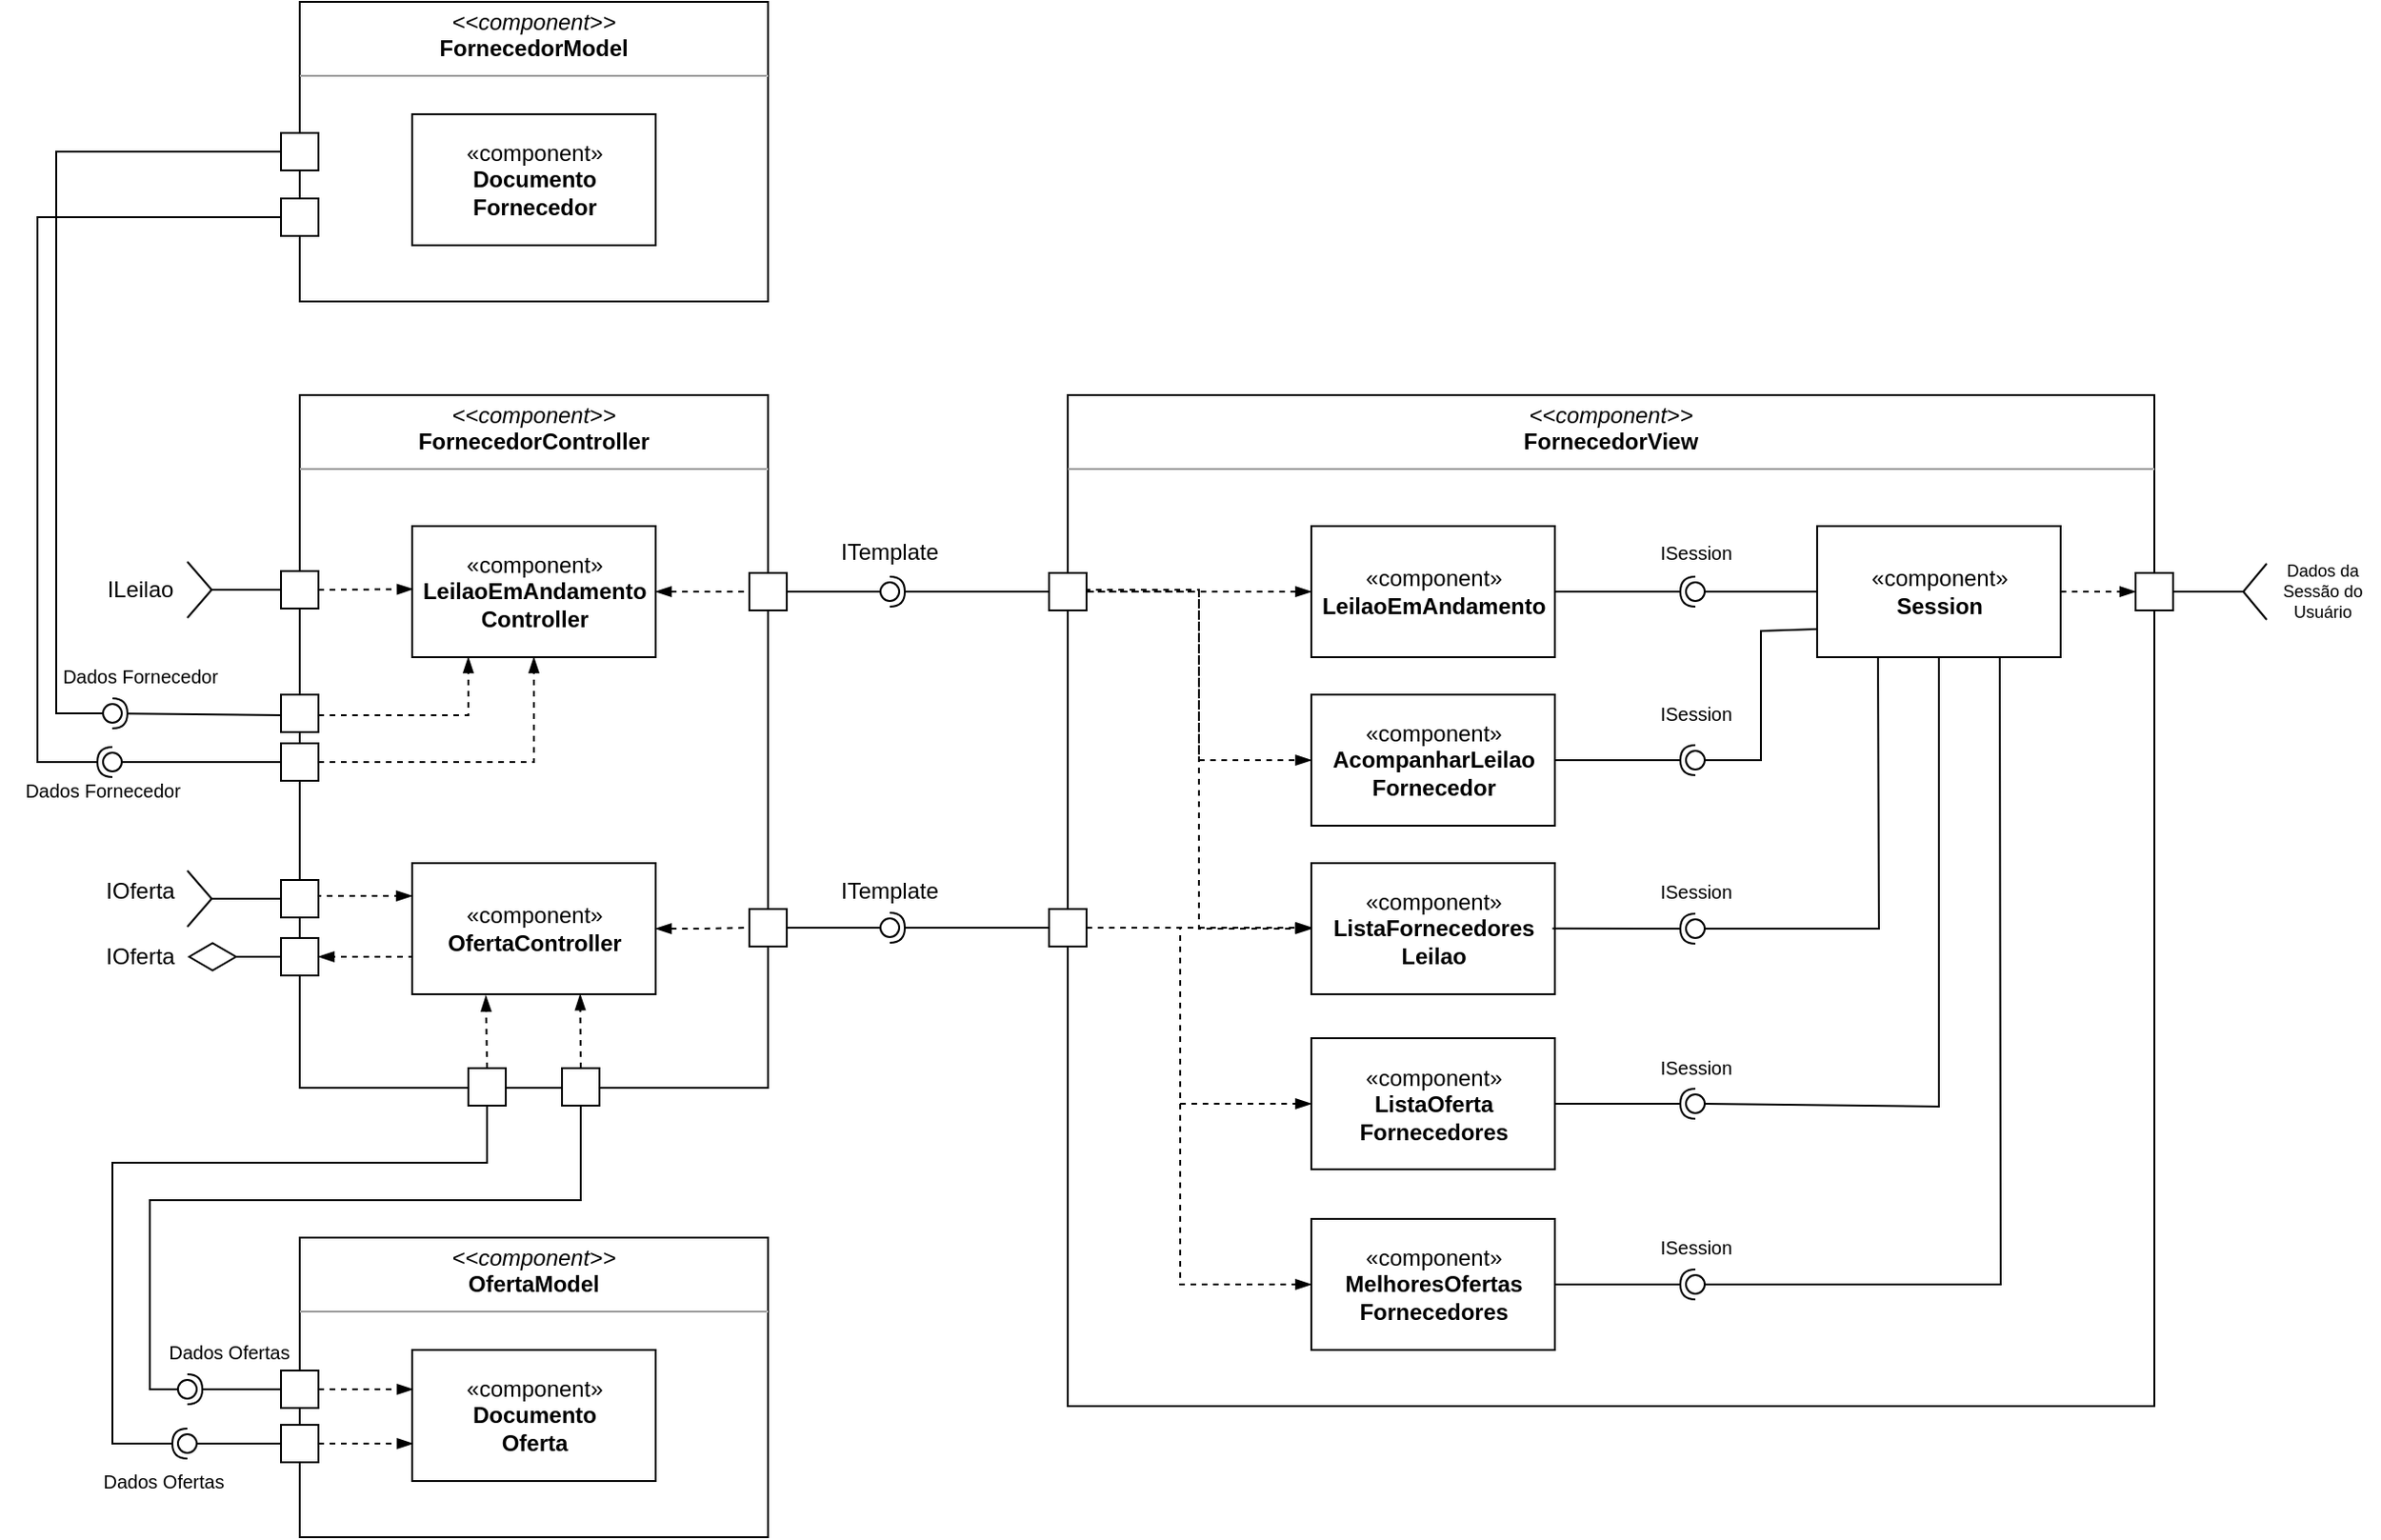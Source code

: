 <mxfile version="13.7.3" type="device"><diagram id="gcP-zUikWNP-_VO1i6bN" name="Page-1"><mxGraphModel dx="3595" dy="1735" grid="1" gridSize="10" guides="1" tooltips="1" connect="1" arrows="1" fold="1" page="1" pageScale="1" pageWidth="1169" pageHeight="827" math="0" shadow="0"><root><mxCell id="0"/><mxCell id="1" parent="0"/><mxCell id="m5oU41wqeyeOTkwFRVO8-5" value="&lt;p style=&quot;margin: 0px ; margin-top: 4px ; text-align: center&quot;&gt;&lt;i&gt;&amp;lt;&amp;lt;component&amp;gt;&amp;gt;&lt;/i&gt;&lt;br&gt;&lt;b&gt;FornecedorController&lt;/b&gt;&lt;/p&gt;&lt;hr size=&quot;1&quot;&gt;&lt;p style=&quot;margin: 0px ; margin-left: 4px&quot;&gt;&lt;/p&gt;&lt;p style=&quot;margin: 0px ; margin-left: 4px&quot;&gt;&lt;br&gt;&lt;/p&gt;" style="verticalAlign=top;align=left;overflow=fill;fontSize=12;fontFamily=Helvetica;html=1;" parent="1" vertex="1"><mxGeometry x="-380" y="70" width="250" height="370" as="geometry"/></mxCell><mxCell id="m5oU41wqeyeOTkwFRVO8-6" value="&lt;p style=&quot;margin: 0px ; margin-top: 4px ; text-align: center&quot;&gt;&lt;i&gt;&amp;lt;&amp;lt;component&amp;gt;&amp;gt;&lt;/i&gt;&lt;br&gt;&lt;b&gt;FornecedorView&lt;/b&gt;&lt;/p&gt;&lt;hr size=&quot;1&quot;&gt;&lt;p style=&quot;margin: 0px ; margin-left: 4px&quot;&gt;&lt;/p&gt;&lt;p style=&quot;margin: 0px ; margin-left: 4px&quot;&gt;&lt;br&gt;&lt;/p&gt;" style="verticalAlign=top;align=left;overflow=fill;fontSize=12;fontFamily=Helvetica;html=1;" parent="1" vertex="1"><mxGeometry x="30" y="70" width="580" height="540" as="geometry"/></mxCell><mxCell id="m5oU41wqeyeOTkwFRVO8-15" value="«component»&lt;br&gt;&lt;b&gt;LeilaoEmAndamento&lt;br&gt;&lt;/b&gt;" style="html=1;dropTarget=0;" parent="1" vertex="1"><mxGeometry x="160" y="140" width="130" height="70" as="geometry"/></mxCell><mxCell id="m5oU41wqeyeOTkwFRVO8-17" value="«component»&lt;br&gt;&lt;b&gt;Session&lt;/b&gt;" style="html=1;dropTarget=0;" parent="1" vertex="1"><mxGeometry x="430" y="140" width="130" height="70" as="geometry"/></mxCell><mxCell id="m5oU41wqeyeOTkwFRVO8-30" value="«component»&lt;br&gt;&lt;b&gt;LeilaoEmAndamento&lt;br&gt;Controller&lt;br&gt;&lt;/b&gt;" style="html=1;dropTarget=0;" parent="1" vertex="1"><mxGeometry x="-320" y="140" width="130" height="70" as="geometry"/></mxCell><mxCell id="8lgJNsQd9xYYkKIp79Z1-60" style="edgeStyle=orthogonalEdgeStyle;rounded=0;orthogonalLoop=1;jettySize=auto;html=1;exitX=1;exitY=0.5;exitDx=0;exitDy=0;entryX=0;entryY=0.5;entryDx=0;entryDy=0;dashed=1;endArrow=blockThin;endFill=1;fontSize=9;" parent="1" source="m5oU41wqeyeOTkwFRVO8-39" target="8lgJNsQd9xYYkKIp79Z1-32" edge="1"><mxGeometry relative="1" as="geometry"/></mxCell><mxCell id="8lgJNsQd9xYYkKIp79Z1-61" style="edgeStyle=orthogonalEdgeStyle;rounded=0;orthogonalLoop=1;jettySize=auto;html=1;exitX=1;exitY=0.5;exitDx=0;exitDy=0;dashed=1;endArrow=blockThin;endFill=1;fontSize=9;" parent="1" source="m5oU41wqeyeOTkwFRVO8-39" target="8lgJNsQd9xYYkKIp79Z1-34" edge="1"><mxGeometry relative="1" as="geometry"><Array as="points"><mxPoint x="40" y="174"/><mxPoint x="100" y="174"/><mxPoint x="100" y="355"/></Array></mxGeometry></mxCell><mxCell id="m5oU41wqeyeOTkwFRVO8-39" value="" style="rounded=0;whiteSpace=wrap;html=1;" parent="1" vertex="1"><mxGeometry x="20" y="165" width="20" height="20" as="geometry"/></mxCell><mxCell id="m5oU41wqeyeOTkwFRVO8-46" value="" style="endArrow=blockThin;dashed=1;html=1;exitX=1;exitY=0.5;exitDx=0;exitDy=0;entryX=0;entryY=0.5;entryDx=0;entryDy=0;endFill=1;" parent="1" source="m5oU41wqeyeOTkwFRVO8-17" target="m5oU41wqeyeOTkwFRVO8-41" edge="1"><mxGeometry width="50" height="50" relative="1" as="geometry"><mxPoint x="590" y="180" as="sourcePoint"/><mxPoint x="640" y="130" as="targetPoint"/></mxGeometry></mxCell><mxCell id="m5oU41wqeyeOTkwFRVO8-47" value="Dados da&lt;br style=&quot;font-size: 9px;&quot;&gt;Sessão do &lt;br style=&quot;font-size: 9px;&quot;&gt;Usuário" style="text;html=1;strokeColor=none;fillColor=none;align=center;verticalAlign=middle;whiteSpace=wrap;rounded=0;fontSize=9;" parent="1" vertex="1"><mxGeometry x="670" y="155" width="60" height="40" as="geometry"/></mxCell><mxCell id="m5oU41wqeyeOTkwFRVO8-48" value="" style="rounded=0;orthogonalLoop=1;jettySize=auto;html=1;endArrow=none;endFill=0;fontSize=10;exitX=0;exitY=0.5;exitDx=0;exitDy=0;" parent="1" source="m5oU41wqeyeOTkwFRVO8-17" target="m5oU41wqeyeOTkwFRVO8-50" edge="1"><mxGeometry relative="1" as="geometry"><mxPoint x="420" y="160" as="sourcePoint"/></mxGeometry></mxCell><mxCell id="m5oU41wqeyeOTkwFRVO8-49" value="" style="rounded=0;orthogonalLoop=1;jettySize=auto;html=1;endArrow=halfCircle;endFill=0;entryX=0.5;entryY=0.5;entryDx=0;entryDy=0;endSize=6;strokeWidth=1;fontSize=10;exitX=1;exitY=0.5;exitDx=0;exitDy=0;" parent="1" source="m5oU41wqeyeOTkwFRVO8-15" target="m5oU41wqeyeOTkwFRVO8-50" edge="1"><mxGeometry relative="1" as="geometry"><mxPoint x="280" y="160" as="sourcePoint"/></mxGeometry></mxCell><mxCell id="m5oU41wqeyeOTkwFRVO8-50" value="" style="ellipse;whiteSpace=wrap;html=1;fontFamily=Helvetica;fontSize=12;fontColor=#000000;align=center;strokeColor=#000000;fillColor=#ffffff;points=[];aspect=fixed;resizable=0;" parent="1" vertex="1"><mxGeometry x="360" y="170" width="10" height="10" as="geometry"/></mxCell><mxCell id="m5oU41wqeyeOTkwFRVO8-51" value="&lt;font color=&quot;#000000&quot; size=&quot;1&quot;&gt;ISession&lt;/font&gt;" style="text;html=1;strokeColor=none;fillColor=none;align=center;verticalAlign=middle;whiteSpace=wrap;rounded=0;fontSize=10;fontColor=#FF0000;" parent="1" vertex="1"><mxGeometry x="327.5" y="139.25" width="75" height="29.5" as="geometry"/></mxCell><mxCell id="m5oU41wqeyeOTkwFRVO8-66" value="" style="endArrow=none;dashed=1;html=1;fontSize=10;fontColor=#FF0000;entryX=1;entryY=0.5;entryDx=0;entryDy=0;exitX=0;exitY=0.5;exitDx=0;exitDy=0;endFill=0;startArrow=blockThin;startFill=1;" parent="1" source="m5oU41wqeyeOTkwFRVO8-15" target="m5oU41wqeyeOTkwFRVO8-39" edge="1"><mxGeometry width="50" height="50" relative="1" as="geometry"><mxPoint x="260" y="220" as="sourcePoint"/><mxPoint x="310" y="170" as="targetPoint"/></mxGeometry></mxCell><mxCell id="m5oU41wqeyeOTkwFRVO8-121" value="" style="rounded=0;whiteSpace=wrap;html=1;" parent="1" vertex="1"><mxGeometry x="-140" y="165" width="20" height="20" as="geometry"/></mxCell><mxCell id="m5oU41wqeyeOTkwFRVO8-125" value="" style="endArrow=none;dashed=1;html=1;fontSize=9;fontColor=#000000;entryX=0;entryY=0.5;entryDx=0;entryDy=0;exitX=1;exitY=0.5;exitDx=0;exitDy=0;startArrow=blockThin;startFill=1;" parent="1" source="m5oU41wqeyeOTkwFRVO8-30" target="m5oU41wqeyeOTkwFRVO8-121" edge="1"><mxGeometry width="50" height="50" relative="1" as="geometry"><mxPoint x="-200.32" y="135.29" as="sourcePoint"/><mxPoint x="-50" y="200" as="targetPoint"/></mxGeometry></mxCell><mxCell id="m5oU41wqeyeOTkwFRVO8-143" value="" style="rounded=0;orthogonalLoop=1;jettySize=auto;html=1;endArrow=none;endFill=0;fontSize=9;fontColor=#000000;exitX=1;exitY=0.5;exitDx=0;exitDy=0;" parent="1" source="m5oU41wqeyeOTkwFRVO8-121" target="m5oU41wqeyeOTkwFRVO8-145" edge="1"><mxGeometry relative="1" as="geometry"><mxPoint x="-110" y="130" as="sourcePoint"/></mxGeometry></mxCell><mxCell id="m5oU41wqeyeOTkwFRVO8-144" value="" style="rounded=0;orthogonalLoop=1;jettySize=auto;html=1;endArrow=halfCircle;endFill=0;entryX=0.5;entryY=0.5;entryDx=0;entryDy=0;endSize=6;strokeWidth=1;fontSize=9;fontColor=#000000;exitX=0;exitY=0.5;exitDx=0;exitDy=0;" parent="1" source="m5oU41wqeyeOTkwFRVO8-39" target="m5oU41wqeyeOTkwFRVO8-145" edge="1"><mxGeometry relative="1" as="geometry"><mxPoint x="-70" y="130" as="sourcePoint"/><Array as="points"/></mxGeometry></mxCell><mxCell id="m5oU41wqeyeOTkwFRVO8-145" value="" style="ellipse;whiteSpace=wrap;html=1;fontFamily=Helvetica;fontSize=12;fontColor=#000000;align=center;strokeColor=#000000;fillColor=#ffffff;points=[];aspect=fixed;resizable=0;" parent="1" vertex="1"><mxGeometry x="-70" y="170" width="10" height="10" as="geometry"/></mxCell><mxCell id="8lgJNsQd9xYYkKIp79Z1-2" value="" style="group" parent="1" vertex="1" connectable="0"><mxGeometry x="600" y="160" width="70" height="30" as="geometry"/></mxCell><mxCell id="m5oU41wqeyeOTkwFRVO8-41" value="" style="rounded=0;whiteSpace=wrap;html=1;" parent="8lgJNsQd9xYYkKIp79Z1-2" vertex="1"><mxGeometry y="5" width="20" height="20" as="geometry"/></mxCell><mxCell id="m5oU41wqeyeOTkwFRVO8-45" value="" style="group" parent="8lgJNsQd9xYYkKIp79Z1-2" vertex="1" connectable="0"><mxGeometry x="20" width="50" height="30" as="geometry"/></mxCell><mxCell id="m5oU41wqeyeOTkwFRVO8-42" value="" style="endArrow=none;html=1;" parent="m5oU41wqeyeOTkwFRVO8-45" edge="1"><mxGeometry width="50" height="50" relative="1" as="geometry"><mxPoint x="37.5" y="15" as="sourcePoint"/><mxPoint x="50" as="targetPoint"/></mxGeometry></mxCell><mxCell id="m5oU41wqeyeOTkwFRVO8-43" value="" style="endArrow=none;html=1;" parent="m5oU41wqeyeOTkwFRVO8-45" edge="1"><mxGeometry width="50" height="50" relative="1" as="geometry"><mxPoint x="37.5" y="15" as="sourcePoint"/><mxPoint x="50" y="30" as="targetPoint"/></mxGeometry></mxCell><mxCell id="m5oU41wqeyeOTkwFRVO8-44" value="" style="endArrow=none;html=1;" parent="m5oU41wqeyeOTkwFRVO8-45" edge="1"><mxGeometry width="50" height="50" relative="1" as="geometry"><mxPoint y="15" as="sourcePoint"/><mxPoint x="37.5" y="15" as="targetPoint"/></mxGeometry></mxCell><mxCell id="8lgJNsQd9xYYkKIp79Z1-3" value="" style="group;rotation=-180;" parent="1" vertex="1" connectable="0"><mxGeometry x="-440" y="159" width="70" height="30" as="geometry"/></mxCell><mxCell id="8lgJNsQd9xYYkKIp79Z1-4" value="" style="rounded=0;whiteSpace=wrap;html=1;rotation=-180;" parent="8lgJNsQd9xYYkKIp79Z1-3" vertex="1"><mxGeometry x="50" y="5" width="20" height="20" as="geometry"/></mxCell><mxCell id="8lgJNsQd9xYYkKIp79Z1-5" value="" style="group;rotation=-180;" parent="8lgJNsQd9xYYkKIp79Z1-3" vertex="1" connectable="0"><mxGeometry width="50" height="30" as="geometry"/></mxCell><mxCell id="8lgJNsQd9xYYkKIp79Z1-6" value="" style="endArrow=none;html=1;" parent="8lgJNsQd9xYYkKIp79Z1-5" edge="1"><mxGeometry width="50" height="50" relative="1" as="geometry"><mxPoint x="13" y="15" as="sourcePoint"/><mxPoint y="30" as="targetPoint"/></mxGeometry></mxCell><mxCell id="8lgJNsQd9xYYkKIp79Z1-7" value="" style="endArrow=none;html=1;" parent="8lgJNsQd9xYYkKIp79Z1-5" edge="1"><mxGeometry width="50" height="50" relative="1" as="geometry"><mxPoint x="13" y="15" as="sourcePoint"/><mxPoint as="targetPoint"/></mxGeometry></mxCell><mxCell id="8lgJNsQd9xYYkKIp79Z1-8" value="" style="endArrow=none;html=1;" parent="8lgJNsQd9xYYkKIp79Z1-5" edge="1"><mxGeometry width="50" height="50" relative="1" as="geometry"><mxPoint x="50" y="15" as="sourcePoint"/><mxPoint x="13" y="15" as="targetPoint"/></mxGeometry></mxCell><mxCell id="8lgJNsQd9xYYkKIp79Z1-11" value="ILeilao" style="text;html=1;strokeColor=none;fillColor=none;align=center;verticalAlign=middle;whiteSpace=wrap;rounded=0;" parent="1" vertex="1"><mxGeometry x="-490" y="164" width="50" height="20" as="geometry"/></mxCell><mxCell id="8lgJNsQd9xYYkKIp79Z1-19" value="" style="group" parent="1" vertex="1" connectable="0"><mxGeometry x="-390" y="360" width="20" height="20" as="geometry"/></mxCell><mxCell id="8lgJNsQd9xYYkKIp79Z1-20" value="" style="rounded=0;whiteSpace=wrap;html=1;" parent="8lgJNsQd9xYYkKIp79Z1-19" vertex="1"><mxGeometry width="20" height="20" as="geometry"/></mxCell><mxCell id="8lgJNsQd9xYYkKIp79Z1-21" value="" style="endArrow=diamondThin;endFill=0;endSize=24;html=1;fontSize=9;fontColor=#000000;exitX=0;exitY=0.5;exitDx=0;exitDy=0;" parent="8lgJNsQd9xYYkKIp79Z1-19" source="8lgJNsQd9xYYkKIp79Z1-20" edge="1"><mxGeometry width="160" relative="1" as="geometry"><mxPoint x="-251" y="94" as="sourcePoint"/><mxPoint x="-50" y="10" as="targetPoint"/></mxGeometry></mxCell><mxCell id="8lgJNsQd9xYYkKIp79Z1-22" value="IOferta" style="text;html=1;strokeColor=none;fillColor=none;align=center;verticalAlign=middle;whiteSpace=wrap;rounded=0;" parent="1" vertex="1"><mxGeometry x="-490" y="360" width="50" height="20" as="geometry"/></mxCell><mxCell id="8lgJNsQd9xYYkKIp79Z1-24" value="" style="endArrow=blockThin;html=1;exitX=0;exitY=0.5;exitDx=0;exitDy=0;entryX=0.003;entryY=0.481;entryDx=0;entryDy=0;entryPerimeter=0;dashed=1;endFill=1;" parent="1" source="8lgJNsQd9xYYkKIp79Z1-4" target="m5oU41wqeyeOTkwFRVO8-30" edge="1"><mxGeometry width="50" height="50" relative="1" as="geometry"><mxPoint x="80" y="250" as="sourcePoint"/><mxPoint x="130" y="200" as="targetPoint"/></mxGeometry></mxCell><mxCell id="8lgJNsQd9xYYkKIp79Z1-31" value="ITemplate" style="text;html=1;strokeColor=none;fillColor=none;align=center;verticalAlign=middle;whiteSpace=wrap;rounded=0;" parent="1" vertex="1"><mxGeometry x="-90" y="144" width="50" height="20" as="geometry"/></mxCell><mxCell id="8lgJNsQd9xYYkKIp79Z1-32" value="«component»&lt;br&gt;&lt;b&gt;AcompanharLeilao&lt;br&gt;Fornecedor&lt;br&gt;&lt;/b&gt;" style="html=1;dropTarget=0;" parent="1" vertex="1"><mxGeometry x="160" y="230" width="130" height="70" as="geometry"/></mxCell><mxCell id="8lgJNsQd9xYYkKIp79Z1-37" style="edgeStyle=orthogonalEdgeStyle;rounded=0;orthogonalLoop=1;jettySize=auto;html=1;exitX=0;exitY=0.5;exitDx=0;exitDy=0;entryX=1;entryY=0.5;entryDx=0;entryDy=0;dashed=1;endArrow=blockThin;endFill=1;fontSize=9;" parent="1" source="8lgJNsQd9xYYkKIp79Z1-33" target="8lgJNsQd9xYYkKIp79Z1-20" edge="1"><mxGeometry relative="1" as="geometry"><Array as="points"><mxPoint x="-300" y="370"/></Array></mxGeometry></mxCell><mxCell id="8lgJNsQd9xYYkKIp79Z1-70" style="edgeStyle=orthogonalEdgeStyle;rounded=0;orthogonalLoop=1;jettySize=auto;html=1;exitX=1;exitY=0.5;exitDx=0;exitDy=0;entryX=0;entryY=0.5;entryDx=0;entryDy=0;dashed=1;endArrow=none;endFill=0;fontSize=9;startArrow=blockThin;startFill=1;" parent="1" source="8lgJNsQd9xYYkKIp79Z1-33" target="8lgJNsQd9xYYkKIp79Z1-54" edge="1"><mxGeometry relative="1" as="geometry"/></mxCell><mxCell id="8lgJNsQd9xYYkKIp79Z1-33" value="«component»&lt;br&gt;&lt;b&gt;OfertaController&lt;/b&gt;" style="html=1;dropTarget=0;" parent="1" vertex="1"><mxGeometry x="-320" y="320" width="130" height="70" as="geometry"/></mxCell><mxCell id="8lgJNsQd9xYYkKIp79Z1-34" value="«component»&lt;br&gt;&lt;b&gt;ListaFornecedores&lt;br&gt;Leilao&lt;br&gt;&lt;/b&gt;" style="html=1;dropTarget=0;" parent="1" vertex="1"><mxGeometry x="160" y="320" width="130" height="70" as="geometry"/></mxCell><mxCell id="8lgJNsQd9xYYkKIp79Z1-48" value="" style="rounded=0;orthogonalLoop=1;jettySize=auto;html=1;endArrow=none;endFill=0;fontSize=9;exitX=0;exitY=0.75;exitDx=0;exitDy=0;" parent="1" target="8lgJNsQd9xYYkKIp79Z1-50" edge="1"><mxGeometry relative="1" as="geometry"><mxPoint x="430" y="195" as="sourcePoint"/><Array as="points"><mxPoint x="400" y="196"/><mxPoint x="400" y="265"/></Array></mxGeometry></mxCell><mxCell id="8lgJNsQd9xYYkKIp79Z1-49" value="" style="rounded=0;orthogonalLoop=1;jettySize=auto;html=1;endArrow=halfCircle;endFill=0;entryX=0.5;entryY=0.5;entryDx=0;entryDy=0;endSize=6;strokeWidth=1;fontSize=9;exitX=1;exitY=0.5;exitDx=0;exitDy=0;" parent="1" source="8lgJNsQd9xYYkKIp79Z1-32" target="8lgJNsQd9xYYkKIp79Z1-50" edge="1"><mxGeometry relative="1" as="geometry"><mxPoint x="290" y="357.5" as="sourcePoint"/></mxGeometry></mxCell><mxCell id="8lgJNsQd9xYYkKIp79Z1-50" value="" style="ellipse;whiteSpace=wrap;html=1;fontFamily=Helvetica;fontSize=12;fontColor=#000000;align=center;strokeColor=#000000;fillColor=#ffffff;points=[];aspect=fixed;resizable=0;" parent="1" vertex="1"><mxGeometry x="360" y="260" width="10" height="10" as="geometry"/></mxCell><mxCell id="8lgJNsQd9xYYkKIp79Z1-71" style="edgeStyle=orthogonalEdgeStyle;rounded=0;orthogonalLoop=1;jettySize=auto;html=1;exitX=1;exitY=0.5;exitDx=0;exitDy=0;dashed=1;endArrow=blockThin;endFill=1;fontSize=9;" parent="1" source="8lgJNsQd9xYYkKIp79Z1-52" edge="1"><mxGeometry relative="1" as="geometry"><mxPoint x="160" y="354.429" as="targetPoint"/></mxGeometry></mxCell><mxCell id="8lgJNsQd9xYYkKIp79Z1-77" style="edgeStyle=orthogonalEdgeStyle;rounded=0;orthogonalLoop=1;jettySize=auto;html=1;exitX=1;exitY=0.5;exitDx=0;exitDy=0;entryX=0;entryY=0.5;entryDx=0;entryDy=0;endArrow=blockThin;endFill=1;fontSize=9;dashed=1;" parent="1" source="8lgJNsQd9xYYkKIp79Z1-52" target="8lgJNsQd9xYYkKIp79Z1-75" edge="1"><mxGeometry relative="1" as="geometry"><Array as="points"><mxPoint x="90" y="354"/><mxPoint x="90" y="448"/></Array></mxGeometry></mxCell><mxCell id="8lgJNsQd9xYYkKIp79Z1-78" style="edgeStyle=orthogonalEdgeStyle;rounded=0;orthogonalLoop=1;jettySize=auto;html=1;exitX=1;exitY=0.5;exitDx=0;exitDy=0;entryX=0;entryY=0.5;entryDx=0;entryDy=0;dashed=1;endArrow=blockThin;endFill=1;fontSize=9;" parent="1" source="8lgJNsQd9xYYkKIp79Z1-52" target="8lgJNsQd9xYYkKIp79Z1-76" edge="1"><mxGeometry relative="1" as="geometry"><Array as="points"><mxPoint x="90" y="354"/><mxPoint x="90" y="545"/></Array></mxGeometry></mxCell><mxCell id="8lgJNsQd9xYYkKIp79Z1-52" value="" style="rounded=0;whiteSpace=wrap;html=1;" parent="1" vertex="1"><mxGeometry x="20" y="344.5" width="20" height="20" as="geometry"/></mxCell><mxCell id="8lgJNsQd9xYYkKIp79Z1-54" value="" style="rounded=0;whiteSpace=wrap;html=1;" parent="1" vertex="1"><mxGeometry x="-140" y="344.5" width="20" height="20" as="geometry"/></mxCell><mxCell id="8lgJNsQd9xYYkKIp79Z1-55" value="" style="rounded=0;orthogonalLoop=1;jettySize=auto;html=1;endArrow=none;endFill=0;fontSize=9;exitX=1;exitY=0.5;exitDx=0;exitDy=0;" parent="1" source="8lgJNsQd9xYYkKIp79Z1-54" target="8lgJNsQd9xYYkKIp79Z1-57" edge="1"><mxGeometry relative="1" as="geometry"><mxPoint x="-85" y="354.5" as="sourcePoint"/></mxGeometry></mxCell><mxCell id="8lgJNsQd9xYYkKIp79Z1-56" value="" style="rounded=0;orthogonalLoop=1;jettySize=auto;html=1;endArrow=halfCircle;endFill=0;entryX=0.5;entryY=0.5;entryDx=0;entryDy=0;endSize=6;strokeWidth=1;fontSize=9;exitX=0;exitY=0.5;exitDx=0;exitDy=0;" parent="1" source="8lgJNsQd9xYYkKIp79Z1-52" target="8lgJNsQd9xYYkKIp79Z1-57" edge="1"><mxGeometry relative="1" as="geometry"><mxPoint x="-45" y="354.5" as="sourcePoint"/></mxGeometry></mxCell><mxCell id="8lgJNsQd9xYYkKIp79Z1-57" value="" style="ellipse;whiteSpace=wrap;html=1;fontFamily=Helvetica;fontSize=12;fontColor=#000000;align=center;strokeColor=#000000;fillColor=#ffffff;points=[];aspect=fixed;resizable=0;" parent="1" vertex="1"><mxGeometry x="-70" y="349.5" width="10" height="10" as="geometry"/></mxCell><mxCell id="8lgJNsQd9xYYkKIp79Z1-58" value="ITemplate" style="text;html=1;strokeColor=none;fillColor=none;align=center;verticalAlign=middle;whiteSpace=wrap;rounded=0;" parent="1" vertex="1"><mxGeometry x="-90" y="324.5" width="50" height="20" as="geometry"/></mxCell><mxCell id="8lgJNsQd9xYYkKIp79Z1-62" value="" style="group;rotation=-180;" parent="1" vertex="1" connectable="0"><mxGeometry x="-440" y="324" width="70" height="30" as="geometry"/></mxCell><mxCell id="8lgJNsQd9xYYkKIp79Z1-63" value="" style="rounded=0;whiteSpace=wrap;html=1;rotation=-180;" parent="8lgJNsQd9xYYkKIp79Z1-62" vertex="1"><mxGeometry x="50" y="5" width="20" height="20" as="geometry"/></mxCell><mxCell id="8lgJNsQd9xYYkKIp79Z1-64" value="" style="group;rotation=-180;" parent="8lgJNsQd9xYYkKIp79Z1-62" vertex="1" connectable="0"><mxGeometry width="50" height="30" as="geometry"/></mxCell><mxCell id="8lgJNsQd9xYYkKIp79Z1-65" value="" style="endArrow=none;html=1;" parent="8lgJNsQd9xYYkKIp79Z1-64" edge="1"><mxGeometry width="50" height="50" relative="1" as="geometry"><mxPoint x="13" y="15" as="sourcePoint"/><mxPoint y="30" as="targetPoint"/></mxGeometry></mxCell><mxCell id="8lgJNsQd9xYYkKIp79Z1-66" value="" style="endArrow=none;html=1;" parent="8lgJNsQd9xYYkKIp79Z1-64" edge="1"><mxGeometry width="50" height="50" relative="1" as="geometry"><mxPoint x="13" y="15" as="sourcePoint"/><mxPoint as="targetPoint"/></mxGeometry></mxCell><mxCell id="8lgJNsQd9xYYkKIp79Z1-67" value="" style="endArrow=none;html=1;" parent="8lgJNsQd9xYYkKIp79Z1-64" edge="1"><mxGeometry width="50" height="50" relative="1" as="geometry"><mxPoint x="50" y="15" as="sourcePoint"/><mxPoint x="13" y="15" as="targetPoint"/></mxGeometry></mxCell><mxCell id="8lgJNsQd9xYYkKIp79Z1-68" value="IOferta" style="text;html=1;strokeColor=none;fillColor=none;align=center;verticalAlign=middle;whiteSpace=wrap;rounded=0;" parent="1" vertex="1"><mxGeometry x="-490" y="325" width="50" height="20" as="geometry"/></mxCell><mxCell id="8lgJNsQd9xYYkKIp79Z1-69" style="edgeStyle=orthogonalEdgeStyle;rounded=0;orthogonalLoop=1;jettySize=auto;html=1;exitX=0;exitY=0.5;exitDx=0;exitDy=0;entryX=0;entryY=0.25;entryDx=0;entryDy=0;dashed=1;endArrow=blockThin;endFill=1;fontSize=9;" parent="1" source="8lgJNsQd9xYYkKIp79Z1-63" target="8lgJNsQd9xYYkKIp79Z1-33" edge="1"><mxGeometry relative="1" as="geometry"><Array as="points"><mxPoint x="-370" y="337"/></Array></mxGeometry></mxCell><mxCell id="8lgJNsQd9xYYkKIp79Z1-72" value="" style="rounded=0;orthogonalLoop=1;jettySize=auto;html=1;endArrow=none;endFill=0;fontSize=9;exitX=0.25;exitY=1;exitDx=0;exitDy=0;" parent="1" source="m5oU41wqeyeOTkwFRVO8-17" target="8lgJNsQd9xYYkKIp79Z1-74" edge="1"><mxGeometry relative="1" as="geometry"><mxPoint x="345" y="355" as="sourcePoint"/><Array as="points"><mxPoint x="463" y="355"/></Array></mxGeometry></mxCell><mxCell id="8lgJNsQd9xYYkKIp79Z1-73" value="" style="rounded=0;orthogonalLoop=1;jettySize=auto;html=1;endArrow=halfCircle;endFill=0;entryX=0.5;entryY=0.5;entryDx=0;entryDy=0;endSize=6;strokeWidth=1;fontSize=9;exitX=0.99;exitY=0.498;exitDx=0;exitDy=0;exitPerimeter=0;" parent="1" source="8lgJNsQd9xYYkKIp79Z1-34" target="8lgJNsQd9xYYkKIp79Z1-74" edge="1"><mxGeometry relative="1" as="geometry"><mxPoint x="385" y="355" as="sourcePoint"/></mxGeometry></mxCell><mxCell id="8lgJNsQd9xYYkKIp79Z1-74" value="" style="ellipse;whiteSpace=wrap;html=1;fontFamily=Helvetica;fontSize=12;fontColor=#000000;align=center;strokeColor=#000000;fillColor=#ffffff;points=[];aspect=fixed;resizable=0;" parent="1" vertex="1"><mxGeometry x="360" y="350" width="10" height="10" as="geometry"/></mxCell><mxCell id="8lgJNsQd9xYYkKIp79Z1-75" value="«component»&lt;br&gt;&lt;b&gt;ListaOferta&lt;br&gt;Fornecedores&lt;br&gt;&lt;/b&gt;" style="html=1;dropTarget=0;" parent="1" vertex="1"><mxGeometry x="160" y="413.5" width="130" height="70" as="geometry"/></mxCell><mxCell id="8lgJNsQd9xYYkKIp79Z1-76" value="«component»&lt;br&gt;&lt;b&gt;MelhoresOfertas&lt;br&gt;Fornecedores&lt;br&gt;&lt;/b&gt;" style="html=1;dropTarget=0;" parent="1" vertex="1"><mxGeometry x="160" y="510" width="130" height="70" as="geometry"/></mxCell><mxCell id="8lgJNsQd9xYYkKIp79Z1-79" value="" style="rounded=0;orthogonalLoop=1;jettySize=auto;html=1;endArrow=none;endFill=0;fontSize=9;exitX=0.5;exitY=1;exitDx=0;exitDy=0;" parent="1" source="m5oU41wqeyeOTkwFRVO8-17" target="8lgJNsQd9xYYkKIp79Z1-81" edge="1"><mxGeometry relative="1" as="geometry"><mxPoint x="345" y="448.5" as="sourcePoint"/><Array as="points"><mxPoint x="495" y="450"/></Array></mxGeometry></mxCell><mxCell id="8lgJNsQd9xYYkKIp79Z1-80" value="" style="rounded=0;orthogonalLoop=1;jettySize=auto;html=1;endArrow=halfCircle;endFill=0;entryX=0.5;entryY=0.5;entryDx=0;entryDy=0;endSize=6;strokeWidth=1;fontSize=9;exitX=1;exitY=0.5;exitDx=0;exitDy=0;" parent="1" source="8lgJNsQd9xYYkKIp79Z1-75" target="8lgJNsQd9xYYkKIp79Z1-81" edge="1"><mxGeometry relative="1" as="geometry"><mxPoint x="385" y="448.5" as="sourcePoint"/></mxGeometry></mxCell><mxCell id="8lgJNsQd9xYYkKIp79Z1-81" value="" style="ellipse;whiteSpace=wrap;html=1;fontFamily=Helvetica;fontSize=12;fontColor=#000000;align=center;strokeColor=#000000;fillColor=#ffffff;points=[];aspect=fixed;resizable=0;" parent="1" vertex="1"><mxGeometry x="360" y="443.5" width="10" height="10" as="geometry"/></mxCell><mxCell id="8lgJNsQd9xYYkKIp79Z1-82" value="" style="rounded=0;orthogonalLoop=1;jettySize=auto;html=1;endArrow=none;endFill=0;fontSize=9;exitX=0.75;exitY=1;exitDx=0;exitDy=0;" parent="1" source="m5oU41wqeyeOTkwFRVO8-17" target="8lgJNsQd9xYYkKIp79Z1-84" edge="1"><mxGeometry relative="1" as="geometry"><mxPoint x="345" y="545" as="sourcePoint"/><Array as="points"><mxPoint x="528" y="545"/></Array></mxGeometry></mxCell><mxCell id="8lgJNsQd9xYYkKIp79Z1-83" value="" style="rounded=0;orthogonalLoop=1;jettySize=auto;html=1;endArrow=halfCircle;endFill=0;entryX=0.5;entryY=0.5;entryDx=0;entryDy=0;endSize=6;strokeWidth=1;fontSize=9;exitX=1;exitY=0.5;exitDx=0;exitDy=0;" parent="1" source="8lgJNsQd9xYYkKIp79Z1-76" target="8lgJNsQd9xYYkKIp79Z1-84" edge="1"><mxGeometry relative="1" as="geometry"><mxPoint x="385" y="545" as="sourcePoint"/><Array as="points"/></mxGeometry></mxCell><mxCell id="8lgJNsQd9xYYkKIp79Z1-84" value="" style="ellipse;whiteSpace=wrap;html=1;fontFamily=Helvetica;fontSize=12;fontColor=#000000;align=center;strokeColor=#000000;fillColor=#ffffff;points=[];aspect=fixed;resizable=0;" parent="1" vertex="1"><mxGeometry x="360" y="540" width="10" height="10" as="geometry"/></mxCell><mxCell id="8lgJNsQd9xYYkKIp79Z1-88" value="&lt;font color=&quot;#000000&quot; size=&quot;1&quot;&gt;ISession&lt;/font&gt;" style="text;html=1;strokeColor=none;fillColor=none;align=center;verticalAlign=middle;whiteSpace=wrap;rounded=0;fontSize=10;fontColor=#FF0000;" parent="1" vertex="1"><mxGeometry x="327.5" y="225.25" width="75" height="29.5" as="geometry"/></mxCell><mxCell id="8lgJNsQd9xYYkKIp79Z1-89" value="&lt;font color=&quot;#000000&quot; size=&quot;1&quot;&gt;ISession&lt;/font&gt;" style="text;html=1;strokeColor=none;fillColor=none;align=center;verticalAlign=middle;whiteSpace=wrap;rounded=0;fontSize=10;fontColor=#FF0000;" parent="1" vertex="1"><mxGeometry x="327.5" y="319.75" width="75" height="29.5" as="geometry"/></mxCell><mxCell id="8lgJNsQd9xYYkKIp79Z1-90" value="&lt;font color=&quot;#000000&quot; size=&quot;1&quot;&gt;ISession&lt;/font&gt;" style="text;html=1;strokeColor=none;fillColor=none;align=center;verticalAlign=middle;whiteSpace=wrap;rounded=0;fontSize=10;fontColor=#FF0000;" parent="1" vertex="1"><mxGeometry x="327.5" y="414" width="75" height="29.5" as="geometry"/></mxCell><mxCell id="8lgJNsQd9xYYkKIp79Z1-91" value="&lt;font color=&quot;#000000&quot; size=&quot;1&quot;&gt;ISession&lt;/font&gt;" style="text;html=1;strokeColor=none;fillColor=none;align=center;verticalAlign=middle;whiteSpace=wrap;rounded=0;fontSize=10;fontColor=#FF0000;" parent="1" vertex="1"><mxGeometry x="327.5" y="510" width="75" height="29.5" as="geometry"/></mxCell><mxCell id="03JEbwSmtR3HcRKy1iqQ-1" value="&lt;p style=&quot;margin: 0px ; margin-top: 4px ; text-align: center&quot;&gt;&lt;i&gt;&amp;lt;&amp;lt;component&amp;gt;&amp;gt;&lt;/i&gt;&lt;br&gt;&lt;b&gt;OfertaModel&lt;/b&gt;&lt;/p&gt;&lt;hr size=&quot;1&quot;&gt;&lt;p style=&quot;margin: 0px ; margin-left: 4px&quot;&gt;&lt;/p&gt;&lt;p style=&quot;margin: 0px ; margin-left: 4px&quot;&gt;&lt;br&gt;&lt;/p&gt;" style="verticalAlign=top;align=left;overflow=fill;fontSize=12;fontFamily=Helvetica;html=1;" vertex="1" parent="1"><mxGeometry x="-380" y="520" width="250" height="160" as="geometry"/></mxCell><mxCell id="03JEbwSmtR3HcRKy1iqQ-22" style="edgeStyle=orthogonalEdgeStyle;rounded=0;orthogonalLoop=1;jettySize=auto;html=1;exitX=0.5;exitY=0;exitDx=0;exitDy=0;entryX=0.303;entryY=1.011;entryDx=0;entryDy=0;entryPerimeter=0;dashed=1;endArrow=blockThin;endFill=1;" edge="1" parent="1" source="03JEbwSmtR3HcRKy1iqQ-9" target="8lgJNsQd9xYYkKIp79Z1-33"><mxGeometry relative="1" as="geometry"/></mxCell><mxCell id="03JEbwSmtR3HcRKy1iqQ-9" value="" style="rounded=0;whiteSpace=wrap;html=1;" vertex="1" parent="1"><mxGeometry x="-290" y="429.5" width="20" height="20" as="geometry"/></mxCell><mxCell id="03JEbwSmtR3HcRKy1iqQ-11" style="edgeStyle=orthogonalEdgeStyle;rounded=0;orthogonalLoop=1;jettySize=auto;html=1;exitX=0;exitY=0.5;exitDx=0;exitDy=0;dashed=1;endArrow=blockThin;endFill=1;" edge="1" parent="1" target="m5oU41wqeyeOTkwFRVO8-30"><mxGeometry relative="1" as="geometry"><mxPoint x="-370" y="241" as="sourcePoint"/><Array as="points"><mxPoint x="-290" y="241"/></Array></mxGeometry></mxCell><mxCell id="03JEbwSmtR3HcRKy1iqQ-14" style="edgeStyle=orthogonalEdgeStyle;rounded=0;orthogonalLoop=1;jettySize=auto;html=1;exitX=1;exitY=0.5;exitDx=0;exitDy=0;entryX=0.5;entryY=1;entryDx=0;entryDy=0;dashed=1;endArrow=blockThin;endFill=1;" edge="1" parent="1" source="03JEbwSmtR3HcRKy1iqQ-13" target="m5oU41wqeyeOTkwFRVO8-30"><mxGeometry relative="1" as="geometry"/></mxCell><mxCell id="03JEbwSmtR3HcRKy1iqQ-13" value="" style="rounded=0;whiteSpace=wrap;html=1;" vertex="1" parent="1"><mxGeometry x="-390" y="256" width="20" height="20" as="geometry"/></mxCell><mxCell id="03JEbwSmtR3HcRKy1iqQ-17" value="«component»&lt;br&gt;&lt;b&gt;Documento&lt;br&gt;Oferta&lt;br&gt;&lt;/b&gt;" style="html=1;dropTarget=0;" vertex="1" parent="1"><mxGeometry x="-320" y="580" width="130" height="70" as="geometry"/></mxCell><mxCell id="03JEbwSmtR3HcRKy1iqQ-21" style="edgeStyle=orthogonalEdgeStyle;rounded=0;orthogonalLoop=1;jettySize=auto;html=1;exitX=0.5;exitY=0;exitDx=0;exitDy=0;entryX=0.69;entryY=1.001;entryDx=0;entryDy=0;entryPerimeter=0;dashed=1;endArrow=blockThin;endFill=1;" edge="1" parent="1" source="03JEbwSmtR3HcRKy1iqQ-20" target="8lgJNsQd9xYYkKIp79Z1-33"><mxGeometry relative="1" as="geometry"/></mxCell><mxCell id="03JEbwSmtR3HcRKy1iqQ-20" value="" style="rounded=0;whiteSpace=wrap;html=1;" vertex="1" parent="1"><mxGeometry x="-240" y="429.5" width="20" height="20" as="geometry"/></mxCell><mxCell id="03JEbwSmtR3HcRKy1iqQ-25" value="&lt;p style=&quot;margin: 0px ; margin-top: 4px ; text-align: center&quot;&gt;&lt;i&gt;&amp;lt;&amp;lt;component&amp;gt;&amp;gt;&lt;/i&gt;&lt;br&gt;&lt;b&gt;FornecedorModel&lt;/b&gt;&lt;/p&gt;&lt;hr size=&quot;1&quot;&gt;&lt;p style=&quot;margin: 0px ; margin-left: 4px&quot;&gt;&lt;/p&gt;&lt;p style=&quot;margin: 0px ; margin-left: 4px&quot;&gt;&lt;br&gt;&lt;/p&gt;" style="verticalAlign=top;align=left;overflow=fill;fontSize=12;fontFamily=Helvetica;html=1;" vertex="1" parent="1"><mxGeometry x="-380" y="-140" width="250" height="160" as="geometry"/></mxCell><mxCell id="03JEbwSmtR3HcRKy1iqQ-26" value="«component»&lt;br&gt;&lt;b&gt;Documento&lt;br&gt;Fornecedor&lt;br&gt;&lt;/b&gt;" style="html=1;dropTarget=0;" vertex="1" parent="1"><mxGeometry x="-320" y="-80" width="130" height="70" as="geometry"/></mxCell><mxCell id="03JEbwSmtR3HcRKy1iqQ-34" value="" style="group;rotation=-180;" vertex="1" connectable="0" parent="1"><mxGeometry x="-440" y="-40" width="70" height="30" as="geometry"/></mxCell><mxCell id="03JEbwSmtR3HcRKy1iqQ-35" value="" style="rounded=0;whiteSpace=wrap;html=1;rotation=-180;" vertex="1" parent="03JEbwSmtR3HcRKy1iqQ-34"><mxGeometry x="50" y="5" width="20" height="20" as="geometry"/></mxCell><mxCell id="03JEbwSmtR3HcRKy1iqQ-49" value="" style="rounded=0;orthogonalLoop=1;jettySize=auto;html=1;endArrow=none;endFill=0;exitX=0;exitY=0.5;exitDx=0;exitDy=0;" edge="1" target="03JEbwSmtR3HcRKy1iqQ-51" parent="1" source="03JEbwSmtR3HcRKy1iqQ-13"><mxGeometry relative="1" as="geometry"><mxPoint x="-440" y="266" as="sourcePoint"/></mxGeometry></mxCell><mxCell id="03JEbwSmtR3HcRKy1iqQ-50" value="" style="rounded=0;orthogonalLoop=1;jettySize=auto;html=1;endArrow=halfCircle;endFill=0;entryX=0.5;entryY=0.5;entryDx=0;entryDy=0;endSize=6;strokeWidth=1;exitX=1;exitY=0.5;exitDx=0;exitDy=0;" edge="1" target="03JEbwSmtR3HcRKy1iqQ-51" parent="1" source="03JEbwSmtR3HcRKy1iqQ-35"><mxGeometry relative="1" as="geometry"><mxPoint x="-460" y="266" as="sourcePoint"/><Array as="points"><mxPoint x="-520" y="-25"/><mxPoint x="-520" y="266"/></Array></mxGeometry></mxCell><mxCell id="03JEbwSmtR3HcRKy1iqQ-51" value="" style="ellipse;whiteSpace=wrap;html=1;fontFamily=Helvetica;fontSize=12;fontColor=#000000;align=center;strokeColor=#000000;fillColor=#ffffff;points=[];aspect=fixed;resizable=0;" vertex="1" parent="1"><mxGeometry x="-485" y="261" width="10" height="10" as="geometry"/></mxCell><mxCell id="03JEbwSmtR3HcRKy1iqQ-52" value="" style="rounded=0;orthogonalLoop=1;jettySize=auto;html=1;endArrow=none;endFill=0;exitX=1;exitY=0.5;exitDx=0;exitDy=0;" edge="1" target="03JEbwSmtR3HcRKy1iqQ-54" parent="1" source="03JEbwSmtR3HcRKy1iqQ-57"><mxGeometry relative="1" as="geometry"><mxPoint x="-440" y="-60" as="sourcePoint"/><Array as="points"><mxPoint x="-510" y="-60"/><mxPoint x="-510" y="240"/></Array></mxGeometry></mxCell><mxCell id="03JEbwSmtR3HcRKy1iqQ-53" value="" style="rounded=0;orthogonalLoop=1;jettySize=auto;html=1;endArrow=halfCircle;endFill=0;endSize=6;strokeWidth=1;exitX=1;exitY=0.5;exitDx=0;exitDy=0;" edge="1" parent="1"><mxGeometry relative="1" as="geometry"><mxPoint x="-390" y="241" as="sourcePoint"/><mxPoint x="-480" y="240" as="targetPoint"/></mxGeometry></mxCell><mxCell id="03JEbwSmtR3HcRKy1iqQ-54" value="" style="ellipse;whiteSpace=wrap;html=1;fontFamily=Helvetica;fontSize=12;fontColor=#000000;align=center;strokeColor=#000000;fillColor=#ffffff;points=[];aspect=fixed;resizable=0;" vertex="1" parent="1"><mxGeometry x="-485" y="235" width="10" height="10" as="geometry"/></mxCell><mxCell id="03JEbwSmtR3HcRKy1iqQ-55" value="" style="rounded=0;whiteSpace=wrap;html=1;" vertex="1" parent="1"><mxGeometry x="-390" y="230" width="20" height="20" as="geometry"/></mxCell><mxCell id="03JEbwSmtR3HcRKy1iqQ-56" value="" style="group;rotation=-180;" vertex="1" connectable="0" parent="1"><mxGeometry x="-440" y="-75" width="70" height="30" as="geometry"/></mxCell><mxCell id="03JEbwSmtR3HcRKy1iqQ-57" value="" style="rounded=0;whiteSpace=wrap;html=1;rotation=-180;" vertex="1" parent="03JEbwSmtR3HcRKy1iqQ-56"><mxGeometry x="50" y="5" width="20" height="20" as="geometry"/></mxCell><mxCell id="03JEbwSmtR3HcRKy1iqQ-58" value="Dados Fornecedor" style="text;html=1;strokeColor=none;fillColor=none;align=center;verticalAlign=middle;whiteSpace=wrap;rounded=0;fontSize=10;" vertex="1" parent="1"><mxGeometry x="-520" y="210" width="110" height="20" as="geometry"/></mxCell><mxCell id="03JEbwSmtR3HcRKy1iqQ-59" value="Dados Fornecedor" style="text;html=1;strokeColor=none;fillColor=none;align=center;verticalAlign=middle;whiteSpace=wrap;rounded=0;fontSize=10;" vertex="1" parent="1"><mxGeometry x="-540" y="271" width="110" height="20" as="geometry"/></mxCell><mxCell id="03JEbwSmtR3HcRKy1iqQ-61" style="edgeStyle=orthogonalEdgeStyle;rounded=0;orthogonalLoop=1;jettySize=auto;html=1;exitX=1;exitY=0.5;exitDx=0;exitDy=0;entryX=0.003;entryY=0.3;entryDx=0;entryDy=0;endArrow=blockThin;endFill=1;fontSize=10;entryPerimeter=0;dashed=1;" edge="1" parent="1" source="03JEbwSmtR3HcRKy1iqQ-60" target="03JEbwSmtR3HcRKy1iqQ-17"><mxGeometry relative="1" as="geometry"/></mxCell><mxCell id="03JEbwSmtR3HcRKy1iqQ-60" value="" style="rounded=0;whiteSpace=wrap;html=1;" vertex="1" parent="1"><mxGeometry x="-390" y="591" width="20" height="20" as="geometry"/></mxCell><mxCell id="03JEbwSmtR3HcRKy1iqQ-62" style="edgeStyle=orthogonalEdgeStyle;rounded=0;orthogonalLoop=1;jettySize=auto;html=1;exitX=1;exitY=0.5;exitDx=0;exitDy=0;entryX=0.003;entryY=0.3;entryDx=0;entryDy=0;endArrow=blockThin;endFill=1;fontSize=10;entryPerimeter=0;dashed=1;" edge="1" parent="1" source="03JEbwSmtR3HcRKy1iqQ-63"><mxGeometry relative="1" as="geometry"><mxPoint x="-319.61" y="630" as="targetPoint"/></mxGeometry></mxCell><mxCell id="03JEbwSmtR3HcRKy1iqQ-63" value="" style="rounded=0;whiteSpace=wrap;html=1;" vertex="1" parent="1"><mxGeometry x="-390" y="620" width="20" height="20" as="geometry"/></mxCell><mxCell id="03JEbwSmtR3HcRKy1iqQ-64" value="" style="rounded=0;orthogonalLoop=1;jettySize=auto;html=1;endArrow=none;endFill=0;fontSize=10;exitX=0.5;exitY=1;exitDx=0;exitDy=0;" edge="1" target="03JEbwSmtR3HcRKy1iqQ-66" parent="1" source="03JEbwSmtR3HcRKy1iqQ-20"><mxGeometry relative="1" as="geometry"><mxPoint x="-460" y="601" as="sourcePoint"/><Array as="points"><mxPoint x="-230" y="500"/><mxPoint x="-460" y="500"/><mxPoint x="-460" y="601"/></Array></mxGeometry></mxCell><mxCell id="03JEbwSmtR3HcRKy1iqQ-65" value="" style="rounded=0;orthogonalLoop=1;jettySize=auto;html=1;endArrow=halfCircle;endFill=0;entryX=0.5;entryY=0.5;entryDx=0;entryDy=0;endSize=6;strokeWidth=1;fontSize=10;" edge="1" target="03JEbwSmtR3HcRKy1iqQ-66" parent="1"><mxGeometry relative="1" as="geometry"><mxPoint x="-390" y="601" as="sourcePoint"/></mxGeometry></mxCell><mxCell id="03JEbwSmtR3HcRKy1iqQ-66" value="" style="ellipse;whiteSpace=wrap;html=1;fontFamily=Helvetica;fontSize=12;fontColor=#000000;align=center;strokeColor=#000000;fillColor=#ffffff;points=[];aspect=fixed;resizable=0;" vertex="1" parent="1"><mxGeometry x="-445" y="596" width="10" height="10" as="geometry"/></mxCell><mxCell id="03JEbwSmtR3HcRKy1iqQ-67" value="" style="rounded=0;orthogonalLoop=1;jettySize=auto;html=1;endArrow=none;endFill=0;fontSize=10;exitX=0;exitY=0.5;exitDx=0;exitDy=0;" edge="1" target="03JEbwSmtR3HcRKy1iqQ-69" parent="1" source="03JEbwSmtR3HcRKy1iqQ-63"><mxGeometry relative="1" as="geometry"><mxPoint x="-460" y="630" as="sourcePoint"/></mxGeometry></mxCell><mxCell id="03JEbwSmtR3HcRKy1iqQ-68" value="" style="rounded=0;orthogonalLoop=1;jettySize=auto;html=1;endArrow=halfCircle;endFill=0;entryX=0.5;entryY=0.5;entryDx=0;entryDy=0;endSize=6;strokeWidth=1;fontSize=10;exitX=0.5;exitY=1;exitDx=0;exitDy=0;" edge="1" target="03JEbwSmtR3HcRKy1iqQ-69" parent="1" source="03JEbwSmtR3HcRKy1iqQ-9"><mxGeometry relative="1" as="geometry"><mxPoint x="-420" y="630" as="sourcePoint"/><Array as="points"><mxPoint x="-280" y="480"/><mxPoint x="-480" y="480"/><mxPoint x="-480" y="630"/></Array></mxGeometry></mxCell><mxCell id="03JEbwSmtR3HcRKy1iqQ-69" value="" style="ellipse;whiteSpace=wrap;html=1;fontFamily=Helvetica;fontSize=12;fontColor=#000000;align=center;strokeColor=#000000;fillColor=#ffffff;points=[];aspect=fixed;resizable=0;" vertex="1" parent="1"><mxGeometry x="-445" y="625" width="10" height="10" as="geometry"/></mxCell><mxCell id="03JEbwSmtR3HcRKy1iqQ-70" value="Dados Ofertas" style="text;html=1;strokeColor=none;fillColor=none;align=center;verticalAlign=middle;whiteSpace=wrap;rounded=0;fontSize=10;" vertex="1" parent="1"><mxGeometry x="-455" y="571" width="75" height="20" as="geometry"/></mxCell><mxCell id="03JEbwSmtR3HcRKy1iqQ-71" value="Dados Ofertas" style="text;html=1;strokeColor=none;fillColor=none;align=center;verticalAlign=middle;whiteSpace=wrap;rounded=0;fontSize=10;" vertex="1" parent="1"><mxGeometry x="-490" y="640" width="75" height="20" as="geometry"/></mxCell></root></mxGraphModel></diagram></mxfile>